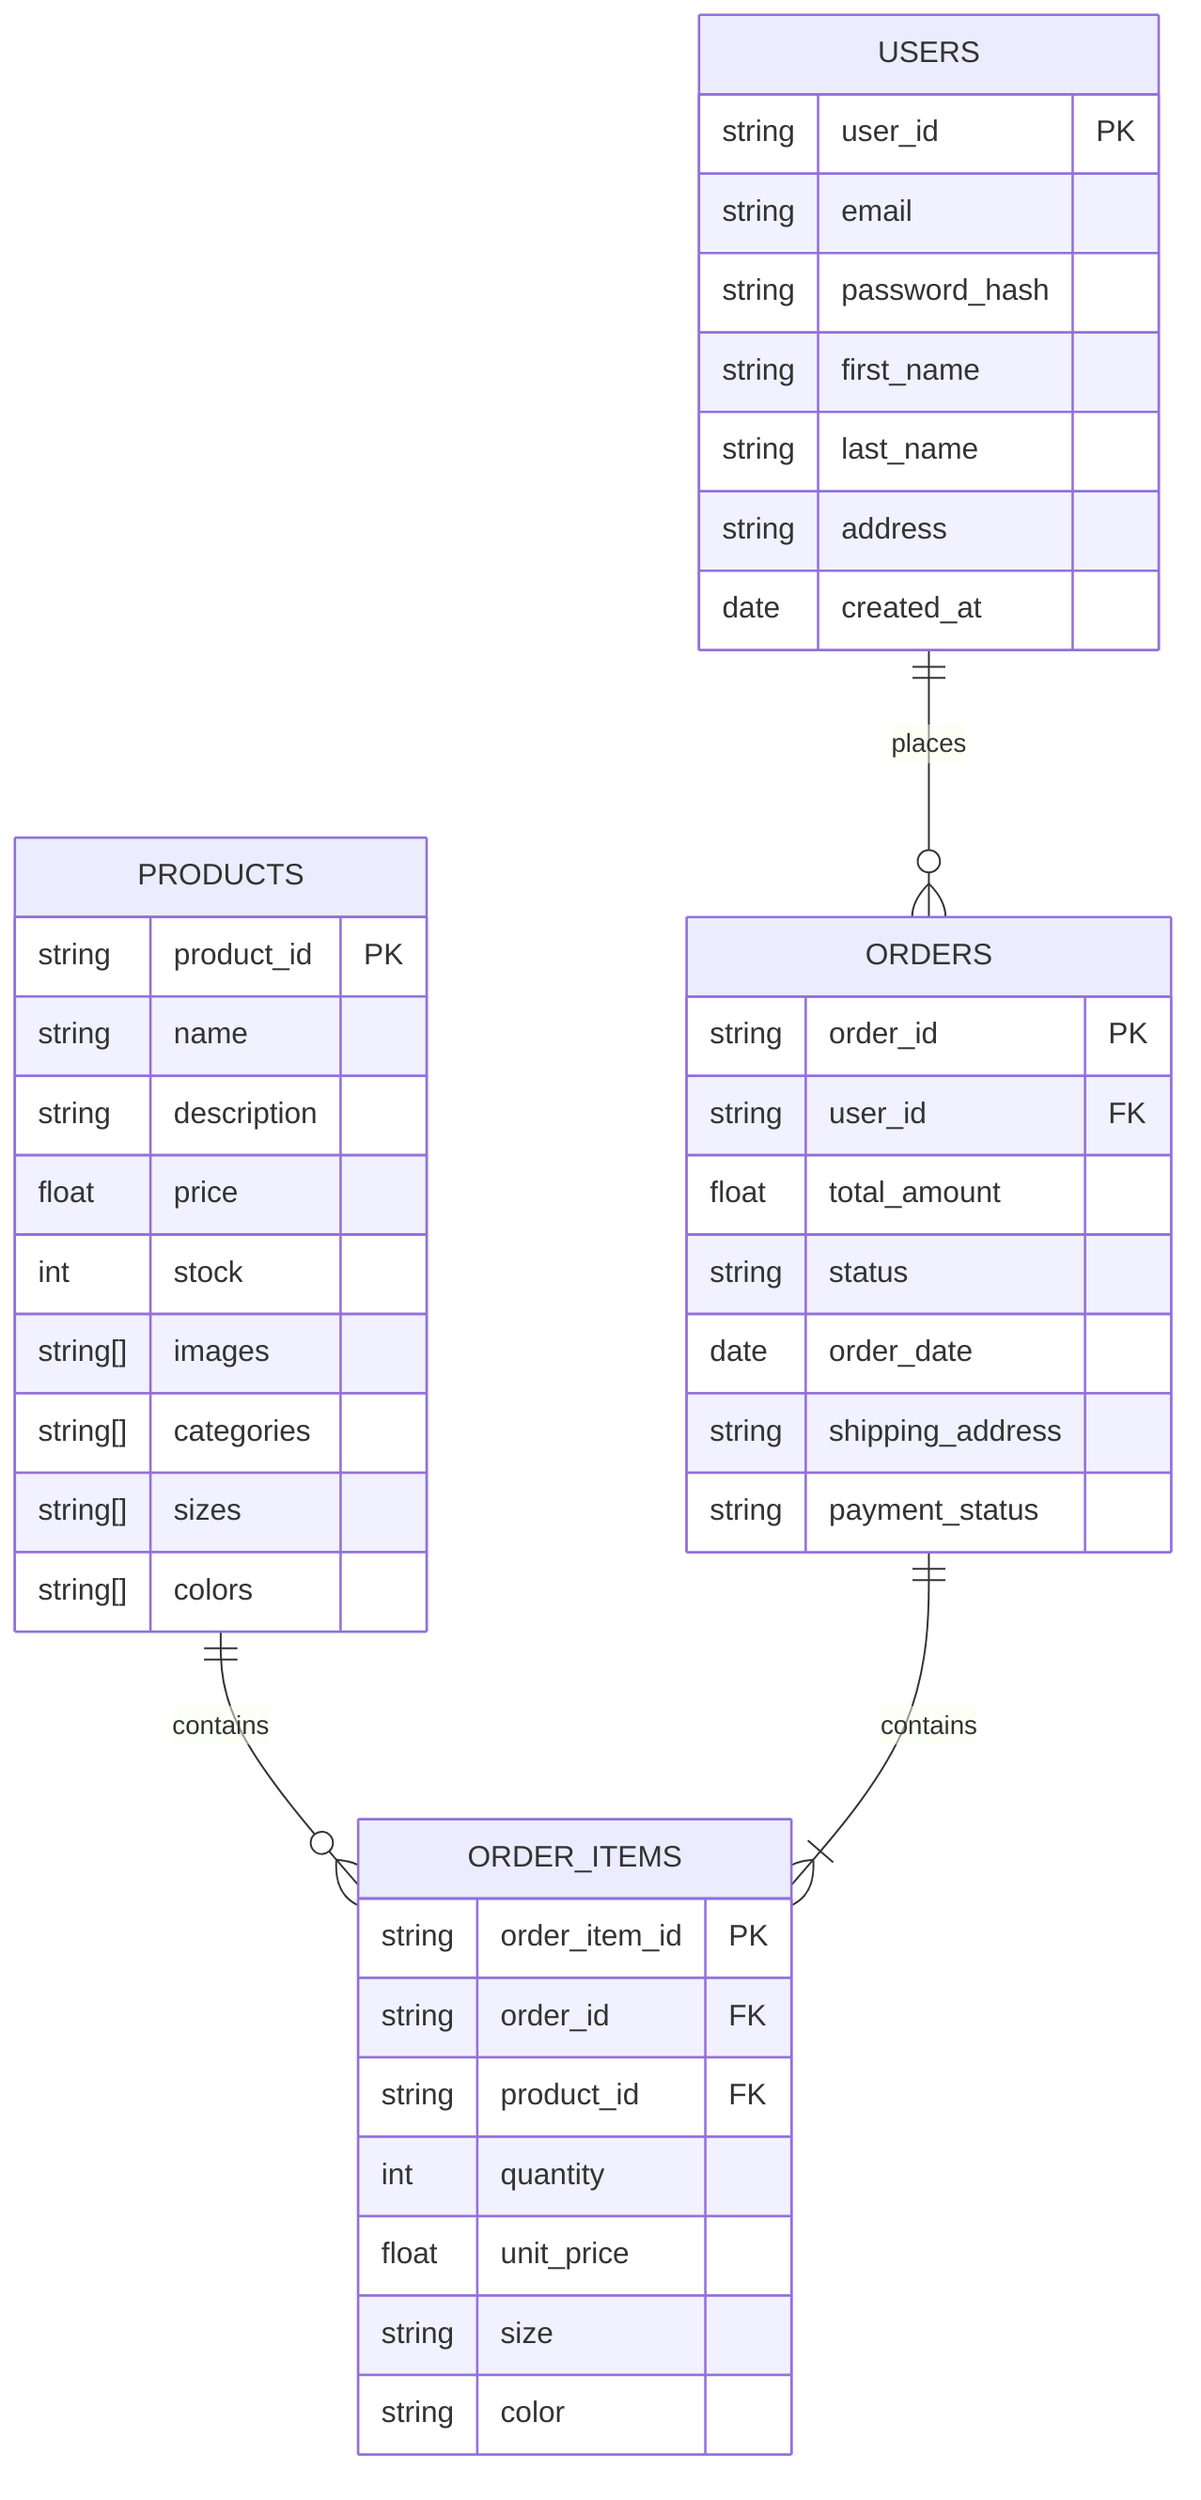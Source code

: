 erDiagram
    USERS ||--o{ ORDERS : places
    USERS {
        string user_id PK
        string email
        string password_hash
        string first_name
        string last_name
        string address
        date created_at
    }
    
    PRODUCTS ||--o{ ORDER_ITEMS : contains
    PRODUCTS {
        string product_id PK
        string name
        string description
        float price
        int stock
        string[] images
        string[] categories
        string[] sizes
        string[] colors
    }
    
    ORDERS ||--|{ ORDER_ITEMS : contains
    ORDERS {
        string order_id PK
        string user_id FK
        float total_amount
        string status
        date order_date
        string shipping_address
        string payment_status
    }
    
    ORDER_ITEMS {
        string order_item_id PK
        string order_id FK
        string product_id FK
        int quantity
        float unit_price
        string size
        string color
    }